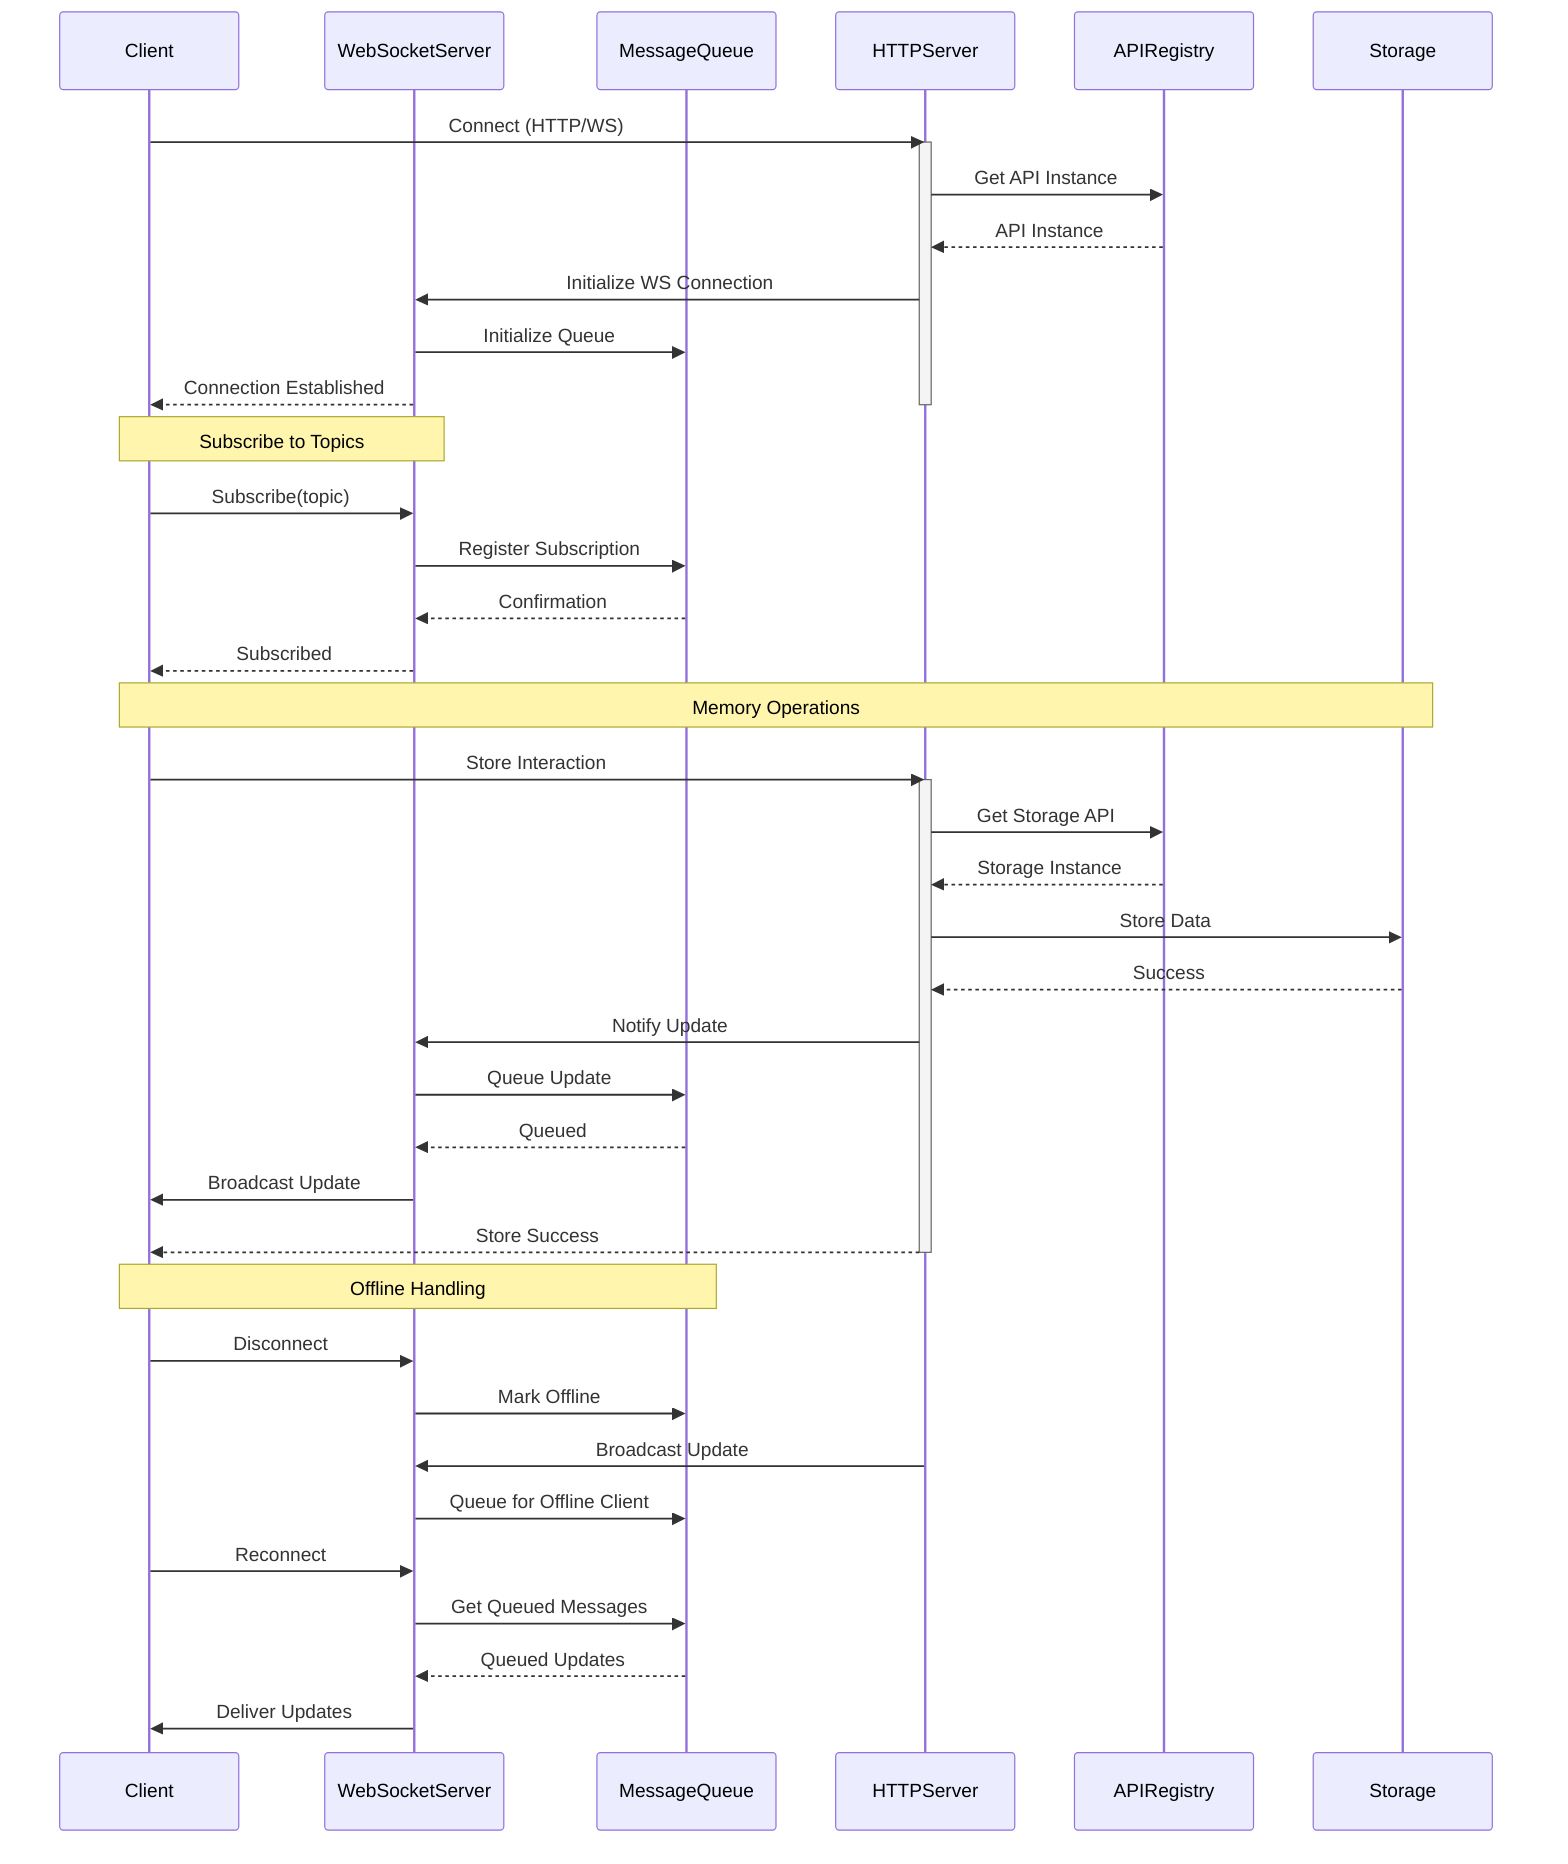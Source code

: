sequenceDiagram
    participant C as Client
    participant WS as WebSocketServer
    participant MQ as MessageQueue
    participant H as HTTPServer
    participant R as APIRegistry
    participant S as Storage

    C->>H: Connect (HTTP/WS)
    activate H
    H->>R: Get API Instance
    R-->>H: API Instance
    H->>WS: Initialize WS Connection
    WS->>MQ: Initialize Queue
    WS-->>C: Connection Established
    deactivate H

    Note over C,WS: Subscribe to Topics

    C->>WS: Subscribe(topic)
    WS->>MQ: Register Subscription
    MQ-->>WS: Confirmation
    WS-->>C: Subscribed

    Note over C,S: Memory Operations

    C->>H: Store Interaction
    activate H
    H->>R: Get Storage API
    R-->>H: Storage Instance
    H->>S: Store Data
    S-->>H: Success
    H->>WS: Notify Update
    WS->>MQ: Queue Update
    MQ-->>WS: Queued
    WS->>C: Broadcast Update
    H-->>C: Store Success
    deactivate H

    Note over C,MQ: Offline Handling

    C->>WS: Disconnect
    WS->>MQ: Mark Offline
    
    H->>WS: Broadcast Update
    WS->>MQ: Queue for Offline Client
    
    C->>WS: Reconnect
    WS->>MQ: Get Queued Messages
    MQ-->>WS: Queued Updates
    WS->>C: Deliver Updates